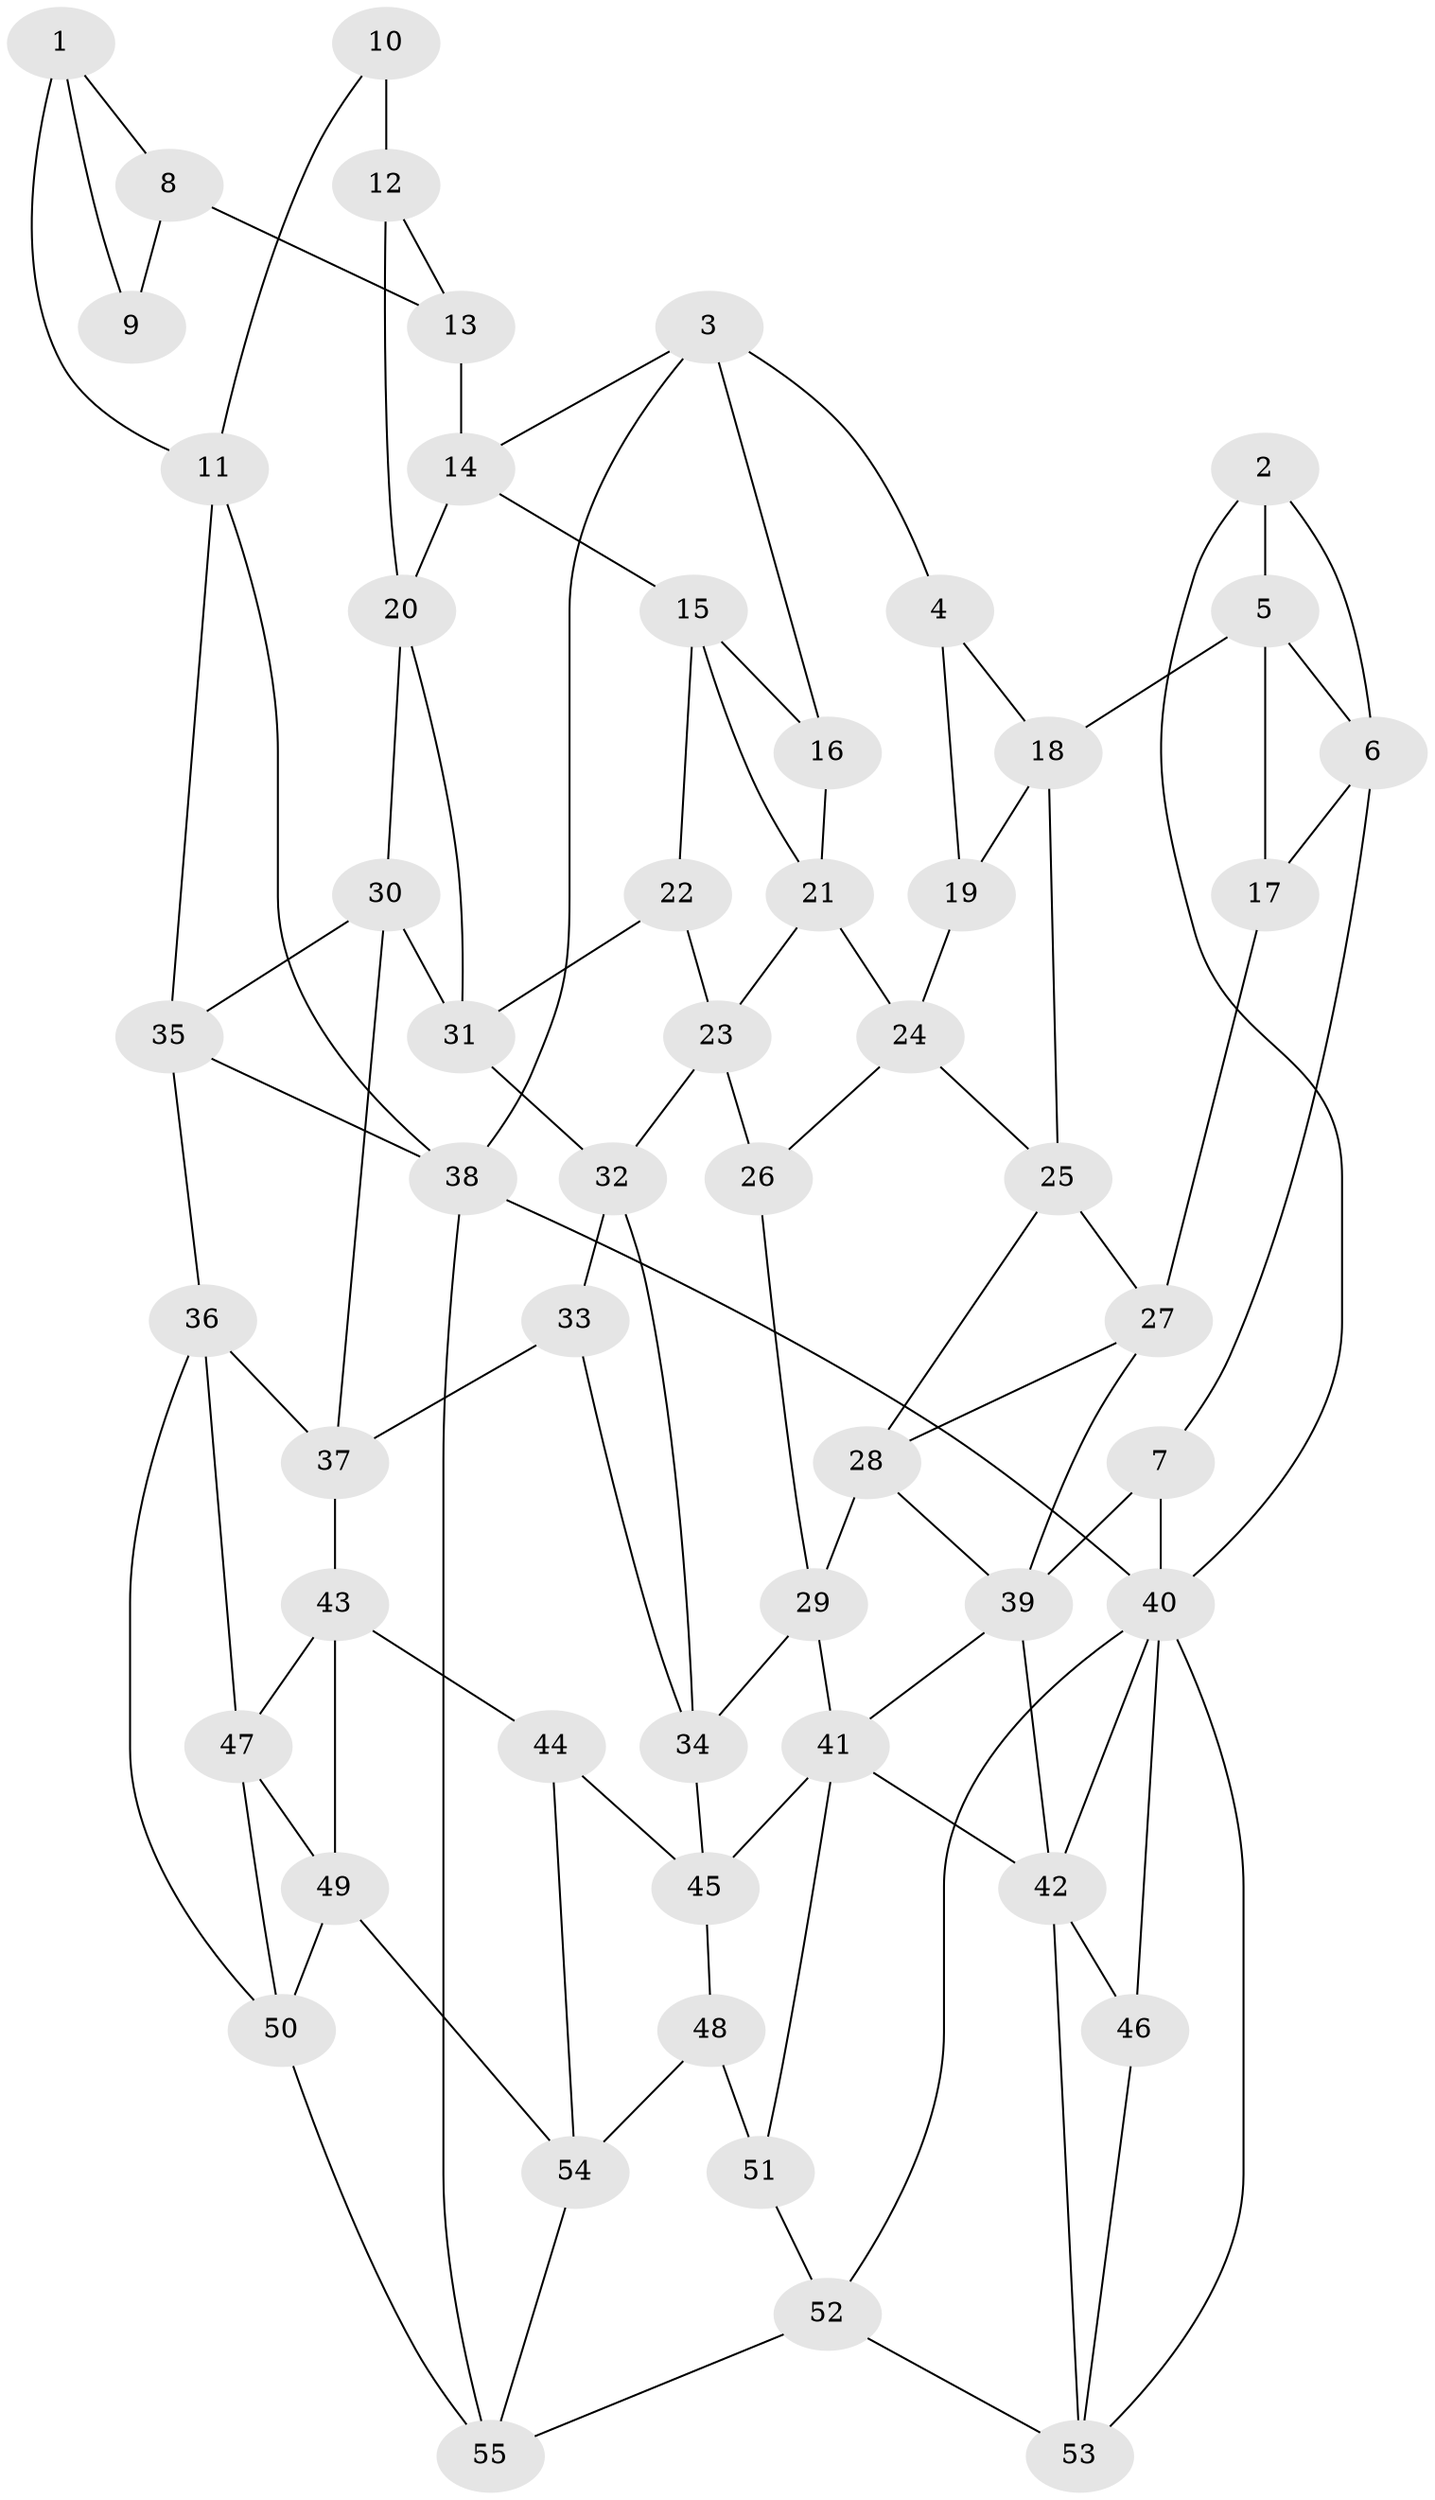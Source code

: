 // original degree distribution, {3: 0.02727272727272727, 6: 0.2, 5: 0.5727272727272728, 4: 0.2}
// Generated by graph-tools (version 1.1) at 2025/27/03/09/25 03:27:13]
// undirected, 55 vertices, 103 edges
graph export_dot {
graph [start="1"]
  node [color=gray90,style=filled];
  1;
  2;
  3;
  4;
  5;
  6;
  7;
  8;
  9;
  10;
  11;
  12;
  13;
  14;
  15;
  16;
  17;
  18;
  19;
  20;
  21;
  22;
  23;
  24;
  25;
  26;
  27;
  28;
  29;
  30;
  31;
  32;
  33;
  34;
  35;
  36;
  37;
  38;
  39;
  40;
  41;
  42;
  43;
  44;
  45;
  46;
  47;
  48;
  49;
  50;
  51;
  52;
  53;
  54;
  55;
  1 -- 8 [weight=1.0];
  1 -- 9 [weight=1.0];
  1 -- 11 [weight=1.0];
  2 -- 5 [weight=1.0];
  2 -- 6 [weight=1.0];
  2 -- 40 [weight=1.0];
  3 -- 4 [weight=1.0];
  3 -- 14 [weight=1.0];
  3 -- 16 [weight=1.0];
  3 -- 38 [weight=1.0];
  4 -- 18 [weight=1.0];
  4 -- 19 [weight=2.0];
  5 -- 6 [weight=1.0];
  5 -- 17 [weight=1.0];
  5 -- 18 [weight=1.0];
  6 -- 7 [weight=1.0];
  6 -- 17 [weight=1.0];
  7 -- 39 [weight=1.0];
  7 -- 40 [weight=1.0];
  8 -- 9 [weight=1.0];
  8 -- 13 [weight=2.0];
  10 -- 11 [weight=1.0];
  10 -- 12 [weight=2.0];
  11 -- 35 [weight=1.0];
  11 -- 38 [weight=1.0];
  12 -- 13 [weight=1.0];
  12 -- 20 [weight=1.0];
  13 -- 14 [weight=1.0];
  14 -- 15 [weight=1.0];
  14 -- 20 [weight=1.0];
  15 -- 16 [weight=1.0];
  15 -- 21 [weight=1.0];
  15 -- 22 [weight=1.0];
  16 -- 21 [weight=1.0];
  17 -- 27 [weight=1.0];
  18 -- 19 [weight=1.0];
  18 -- 25 [weight=1.0];
  19 -- 24 [weight=1.0];
  20 -- 30 [weight=1.0];
  20 -- 31 [weight=1.0];
  21 -- 23 [weight=1.0];
  21 -- 24 [weight=1.0];
  22 -- 23 [weight=1.0];
  22 -- 31 [weight=1.0];
  23 -- 26 [weight=1.0];
  23 -- 32 [weight=1.0];
  24 -- 25 [weight=1.0];
  24 -- 26 [weight=1.0];
  25 -- 27 [weight=1.0];
  25 -- 28 [weight=1.0];
  26 -- 29 [weight=1.0];
  27 -- 28 [weight=1.0];
  27 -- 39 [weight=1.0];
  28 -- 29 [weight=1.0];
  28 -- 39 [weight=1.0];
  29 -- 34 [weight=1.0];
  29 -- 41 [weight=1.0];
  30 -- 31 [weight=1.0];
  30 -- 35 [weight=1.0];
  30 -- 37 [weight=1.0];
  31 -- 32 [weight=1.0];
  32 -- 33 [weight=1.0];
  32 -- 34 [weight=1.0];
  33 -- 34 [weight=1.0];
  33 -- 37 [weight=1.0];
  34 -- 45 [weight=1.0];
  35 -- 36 [weight=1.0];
  35 -- 38 [weight=1.0];
  36 -- 37 [weight=1.0];
  36 -- 47 [weight=1.0];
  36 -- 50 [weight=1.0];
  37 -- 43 [weight=1.0];
  38 -- 40 [weight=2.0];
  38 -- 55 [weight=1.0];
  39 -- 41 [weight=1.0];
  39 -- 42 [weight=2.0];
  40 -- 42 [weight=1.0];
  40 -- 46 [weight=1.0];
  40 -- 52 [weight=1.0];
  40 -- 53 [weight=1.0];
  41 -- 42 [weight=1.0];
  41 -- 45 [weight=1.0];
  41 -- 51 [weight=1.0];
  42 -- 46 [weight=1.0];
  42 -- 53 [weight=1.0];
  43 -- 44 [weight=1.0];
  43 -- 47 [weight=1.0];
  43 -- 49 [weight=1.0];
  44 -- 45 [weight=1.0];
  44 -- 54 [weight=1.0];
  45 -- 48 [weight=1.0];
  46 -- 53 [weight=1.0];
  47 -- 49 [weight=1.0];
  47 -- 50 [weight=1.0];
  48 -- 51 [weight=2.0];
  48 -- 54 [weight=1.0];
  49 -- 50 [weight=1.0];
  49 -- 54 [weight=1.0];
  50 -- 55 [weight=1.0];
  51 -- 52 [weight=1.0];
  52 -- 53 [weight=1.0];
  52 -- 55 [weight=1.0];
  54 -- 55 [weight=1.0];
}
